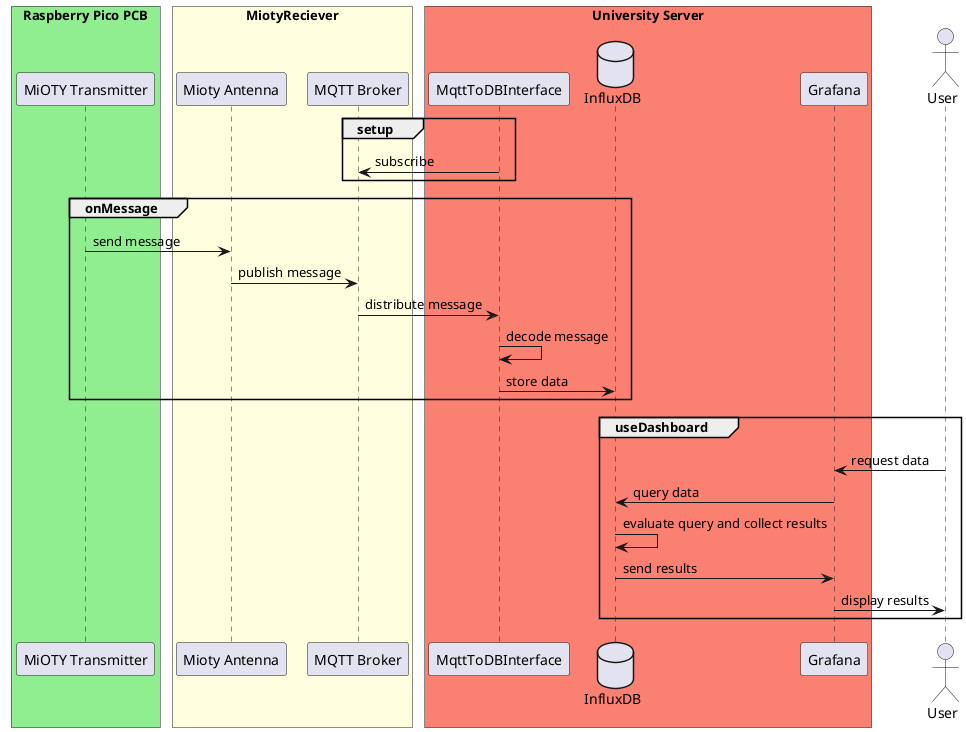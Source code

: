 @startuml
!pragma teoz true

box "Raspberry Pico PCB" #LightGreen
  participant "MiOTY Transmitter" as MiotyT
end box

box "MiotyReciever" #LightYellow
  participant "Mioty Antenna" as MiotyA
  participant "MQTT Broker" as MQTT
end box

box "University Server" #Salmon
  participant "MqttToDBInterface" as MTDB
  database "InfluxDB" as InfluxDB
  participant "Grafana" as Grafana
end box

actor User as User

group setup
  MTDB->MQTT: subscribe
end

group onMessage
  MiotyT -> MiotyA: send message
  MiotyA -> MQTT: publish message
  MQTT -> MTDB: distribute message
  MTDB -> MTDB: decode message
  MTDB -> InfluxDB: store data
end

group useDashboard
  User -> Grafana: request data
  Grafana -> InfluxDB: query data
  InfluxDB -> InfluxDB: evaluate query and collect results
  InfluxDB -> Grafana: send results
  Grafana -> User: display results
end

@enduml